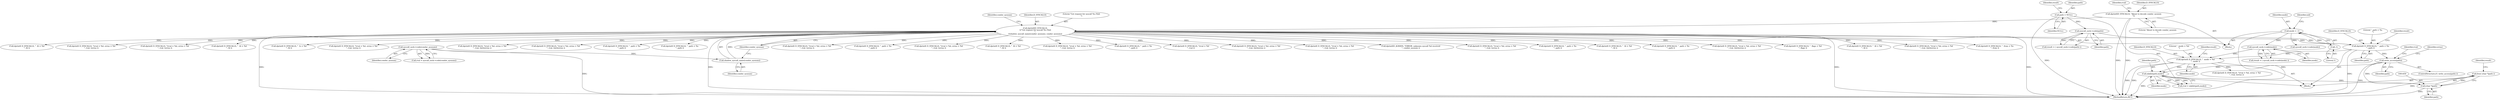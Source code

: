 digraph "0_htcondor_5e5571d1a431eb3c61977b6dd6ec90186ef79867_4@API" {
"1001448" [label="(Call,free( (char *)path ))"];
"1001449" [label="(Call,(char *)path)"];
"1001408" [label="(Call,mkdir(path,mode))"];
"1001400" [label="(Call,write_access(path))"];
"1001380" [label="(Call,dprintf( D_SYSCALLS, \"  path = %s\n\", path ))"];
"1000224" [label="(Call,dprintf(D_SYSCALLS,\n\t\t\"Got request for syscall %s (%d)\n\",\n\t\tshadow_syscall_name(condor_sysnum), condor_sysnum))"];
"1000158" [label="(Call,dprintf(D_SYSCALLS, \"About to decode condor_sysnum\n\"))"];
"1000227" [label="(Call,shadow_syscall_name(condor_sysnum))"];
"1000163" [label="(Call,syscall_sock->code(condor_sysnum))"];
"1001376" [label="(Call,syscall_sock->code(path))"];
"1001371" [label="(Call,path = NULL)"];
"1001390" [label="(Call,dprintf( D_SYSCALLS, \"  mode = %d\n\", mode ))"];
"1001386" [label="(Call,syscall_sock->code(mode))"];
"1000125" [label="(Call,mode = -1)"];
"1000127" [label="(Call,-1)"];
"1000637" [label="(Call,dprintf( D_SYSCALLS, \"\trval = %d, errno = %d\n\", rval, terrno ))"];
"1001470" [label="(Call,dprintf( D_SYSCALLS, \"  path = %s\n\", path ))"];
"1000227" [label="(Call,shadow_syscall_name(condor_sysnum))"];
"1001393" [label="(Identifier,mode)"];
"1001408" [label="(Call,mkdir(path,mode))"];
"1001339" [label="(Call,dprintf( D_SYSCALLS, \"\trval = %d, errno = %d\n\", rval, terrno ))"];
"1001375" [label="(Identifier,result)"];
"1000793" [label="(Call,dprintf( D_SYSCALLS, \"  fd = %d\n\", fd ))"];
"1000161" [label="(Call,rval = syscall_sock->code(condor_sysnum))"];
"1001406" [label="(Call,rval = mkdir(path,mode))"];
"1000374" [label="(Call,dprintf( D_SYSCALLS, \"\trval = %d, errno = %d\n\", rval, terrno ))"];
"1000131" [label="(Identifier,uid)"];
"1000107" [label="(Block,)"];
"1002295" [label="(Call,syscall_sock->code(mode))"];
"1002289" [label="(Call,dprintf( D_SYSCALLS, \"  path = %s\n\", path ))"];
"1001682" [label="(Call,dprintf( D_SYSCALLS, \"\trval = %d\n\", rval ))"];
"1001385" [label="(Identifier,result)"];
"1001623" [label="(Call,dprintf( D_SYSCALLS, \"\trval = %d, errno = %d\n\", rval, (int)terrno ))"];
"1001401" [label="(Identifier,path)"];
"1001384" [label="(Call,result = ( syscall_sock->code(mode) ))"];
"1000589" [label="(Call,dprintf( D_SYSCALLS, \"\trval = %d, errno = %d\n\", rval, terrno ))"];
"1002463" [label="(Call,dprintf(D_ALWAYS, \"ERROR: unknown syscall %d received\n\", condor_sysnum ))"];
"1000441" [label="(Call,dprintf( D_SYSCALLS, \"\trval = %d, errno = %d\n\", rval, terrno ))"];
"1001374" [label="(Call,result = ( syscall_sock->code(path) ))"];
"1001383" [label="(Identifier,path)"];
"1001141" [label="(Call,dprintf( D_SYSCALLS, \"  path = %s\n\", path ))"];
"1000225" [label="(Identifier,D_SYSCALLS)"];
"1001386" [label="(Call,syscall_sock->code(mode))"];
"1000162" [label="(Identifier,rval)"];
"1001377" [label="(Identifier,path)"];
"1001448" [label="(Call,free( (char *)path ))"];
"1001400" [label="(Call,write_access(path))"];
"1000160" [label="(Literal,\"About to decode condor_sysnum\n\")"];
"1001376" [label="(Call,syscall_sock->code(path))"];
"1001391" [label="(Identifier,D_SYSCALLS)"];
"1000164" [label="(Identifier,condor_sysnum)"];
"1001381" [label="(Identifier,D_SYSCALLS)"];
"1001399" [label="(ControlStructure,if ( write_access(path) ))"];
"1001382" [label="(Literal,\"  path = %s\n\")"];
"1001055" [label="(Call,dprintf( D_SYSCALLS, \"  fd = %d\n\", fd ))"];
"1002373" [label="(Call,dprintf( D_SYSCALLS, \"  path = %s\n\", path ))"];
"1001730" [label="(Call,dprintf( D_SYSCALLS, \"\trval = %d, errno = %d\n\", rval, (int)terrno ))"];
"1000677" [label="(Call,dprintf( D_SYSCALLS, \"  flags = %d\n\", flags ))"];
"1002472" [label="(MethodReturn,RET)"];
"1001449" [label="(Call,(char *)path)"];
"1000128" [label="(Literal,1)"];
"1001453" [label="(Identifier,result)"];
"1001380" [label="(Call,dprintf( D_SYSCALLS, \"  path = %s\n\", path ))"];
"1000853" [label="(Call,dprintf( D_SYSCALLS, \"  fd = %d\n\", fd ))"];
"1001885" [label="(Call,dprintf( D_SYSCALLS, \"\trval = %d, errno = %d\n\", rval, (int)terrno ))"];
"1000226" [label="(Literal,\"Got request for syscall %s (%d)\n\")"];
"1001225" [label="(Call,dprintf( D_SYSCALLS, \"  from = %s\n\", from ))"];
"1000159" [label="(Identifier,D_SYSCALLS)"];
"1000955" [label="(Call,dprintf( D_SYSCALLS, \"  fd = %d\n\", fd ))"];
"1001370" [label="(Block,)"];
"1001390" [label="(Call,dprintf( D_SYSCALLS, \"  mode = %d\n\", mode ))"];
"1000125" [label="(Call,mode = -1)"];
"1000530" [label="(Call,dprintf( D_SYSCALLS, \"\trval = %d, errno = %d\n\", rval, terrno ))"];
"1000127" [label="(Call,-1)"];
"1000319" [label="(Call,dprintf( D_SYSCALLS, \"\trval = %d, errno = %d\n\", rval, terrno ))"];
"1000231" [label="(Identifier,condor_sysnum)"];
"1002018" [label="(Call,dprintf( D_SYSCALLS, \"  fd = %d\n\", fd ))"];
"1001404" [label="(Identifier,errno)"];
"1000158" [label="(Call,dprintf(D_SYSCALLS, \"About to decode condor_sysnum\n\"))"];
"1000126" [label="(Identifier,mode)"];
"1001451" [label="(Identifier,path)"];
"1001542" [label="(Call,dprintf( D_SYSCALLS, \"  fs = %d\n\", fd ))"];
"1000228" [label="(Identifier,condor_sysnum)"];
"1000261" [label="(Call,dprintf( D_SYSCALLS, \"\trval = %d, errno = %d\n\", rval, terrno ))"];
"1001410" [label="(Identifier,mode)"];
"1000229" [label="(Identifier,condor_sysnum)"];
"1000163" [label="(Call,syscall_sock->code(condor_sysnum))"];
"1001814" [label="(Call,dprintf( D_SYSCALLS, \"\trval = %d, errno = %d\n\", rval, (int)terrno ))"];
"1001372" [label="(Identifier,path)"];
"1000224" [label="(Call,dprintf(D_SYSCALLS,\n\t\t\"Got request for syscall %s (%d)\n\",\n\t\tshadow_syscall_name(condor_sysnum), condor_sysnum))"];
"1001392" [label="(Literal,\"  mode = %d\n\")"];
"1001961" [label="(Call,dprintf( D_SYSCALLS, \"\trval = %d, errno = %d\n\", rval, (int)terrno ))"];
"1001425" [label="(Call,dprintf( D_SYSCALLS, \"\trval = %d, errno = %d\n\", rval, terrno ))"];
"1001395" [label="(Identifier,result)"];
"1002112" [label="(Call,dprintf( D_SYSCALLS, \"  path = %s\n\", path ))"];
"1001373" [label="(Identifier,NULL)"];
"1001387" [label="(Identifier,mode)"];
"1002215" [label="(Call,dprintf( D_SYSCALLS, \"  path = %s\n\", path ))"];
"1001371" [label="(Call,path = NULL)"];
"1001414" [label="(Identifier,rval)"];
"1001409" [label="(Identifier,path)"];
"1001448" -> "1001370"  [label="AST: "];
"1001448" -> "1001449"  [label="CFG: "];
"1001449" -> "1001448"  [label="AST: "];
"1001453" -> "1001448"  [label="CFG: "];
"1001448" -> "1002472"  [label="DDG: "];
"1001449" -> "1001448"  [label="DDG: "];
"1001449" -> "1001451"  [label="CFG: "];
"1001450" -> "1001449"  [label="AST: "];
"1001451" -> "1001449"  [label="AST: "];
"1001449" -> "1002472"  [label="DDG: "];
"1001408" -> "1001449"  [label="DDG: "];
"1001400" -> "1001449"  [label="DDG: "];
"1001408" -> "1001406"  [label="AST: "];
"1001408" -> "1001410"  [label="CFG: "];
"1001409" -> "1001408"  [label="AST: "];
"1001410" -> "1001408"  [label="AST: "];
"1001406" -> "1001408"  [label="CFG: "];
"1001408" -> "1002472"  [label="DDG: "];
"1001408" -> "1001406"  [label="DDG: "];
"1001408" -> "1001406"  [label="DDG: "];
"1001400" -> "1001408"  [label="DDG: "];
"1001390" -> "1001408"  [label="DDG: "];
"1001400" -> "1001399"  [label="AST: "];
"1001400" -> "1001401"  [label="CFG: "];
"1001401" -> "1001400"  [label="AST: "];
"1001404" -> "1001400"  [label="CFG: "];
"1001414" -> "1001400"  [label="CFG: "];
"1001400" -> "1002472"  [label="DDG: "];
"1001380" -> "1001400"  [label="DDG: "];
"1001380" -> "1001370"  [label="AST: "];
"1001380" -> "1001383"  [label="CFG: "];
"1001381" -> "1001380"  [label="AST: "];
"1001382" -> "1001380"  [label="AST: "];
"1001383" -> "1001380"  [label="AST: "];
"1001385" -> "1001380"  [label="CFG: "];
"1001380" -> "1002472"  [label="DDG: "];
"1000224" -> "1001380"  [label="DDG: "];
"1001376" -> "1001380"  [label="DDG: "];
"1001380" -> "1001390"  [label="DDG: "];
"1000224" -> "1000107"  [label="AST: "];
"1000224" -> "1000229"  [label="CFG: "];
"1000225" -> "1000224"  [label="AST: "];
"1000226" -> "1000224"  [label="AST: "];
"1000227" -> "1000224"  [label="AST: "];
"1000229" -> "1000224"  [label="AST: "];
"1000231" -> "1000224"  [label="CFG: "];
"1000224" -> "1002472"  [label="DDG: "];
"1000224" -> "1002472"  [label="DDG: "];
"1000224" -> "1002472"  [label="DDG: "];
"1000224" -> "1002472"  [label="DDG: "];
"1000158" -> "1000224"  [label="DDG: "];
"1000227" -> "1000224"  [label="DDG: "];
"1000224" -> "1000261"  [label="DDG: "];
"1000224" -> "1000319"  [label="DDG: "];
"1000224" -> "1000374"  [label="DDG: "];
"1000224" -> "1000441"  [label="DDG: "];
"1000224" -> "1000530"  [label="DDG: "];
"1000224" -> "1000589"  [label="DDG: "];
"1000224" -> "1000637"  [label="DDG: "];
"1000224" -> "1000677"  [label="DDG: "];
"1000224" -> "1000793"  [label="DDG: "];
"1000224" -> "1000853"  [label="DDG: "];
"1000224" -> "1000955"  [label="DDG: "];
"1000224" -> "1001055"  [label="DDG: "];
"1000224" -> "1001141"  [label="DDG: "];
"1000224" -> "1001225"  [label="DDG: "];
"1000224" -> "1001339"  [label="DDG: "];
"1000224" -> "1001470"  [label="DDG: "];
"1000224" -> "1001542"  [label="DDG: "];
"1000224" -> "1001623"  [label="DDG: "];
"1000224" -> "1001682"  [label="DDG: "];
"1000224" -> "1001730"  [label="DDG: "];
"1000224" -> "1001814"  [label="DDG: "];
"1000224" -> "1001885"  [label="DDG: "];
"1000224" -> "1001961"  [label="DDG: "];
"1000224" -> "1002018"  [label="DDG: "];
"1000224" -> "1002112"  [label="DDG: "];
"1000224" -> "1002215"  [label="DDG: "];
"1000224" -> "1002289"  [label="DDG: "];
"1000224" -> "1002373"  [label="DDG: "];
"1000224" -> "1002463"  [label="DDG: "];
"1000158" -> "1000107"  [label="AST: "];
"1000158" -> "1000160"  [label="CFG: "];
"1000159" -> "1000158"  [label="AST: "];
"1000160" -> "1000158"  [label="AST: "];
"1000162" -> "1000158"  [label="CFG: "];
"1000158" -> "1002472"  [label="DDG: "];
"1000158" -> "1002472"  [label="DDG: "];
"1000227" -> "1000228"  [label="CFG: "];
"1000228" -> "1000227"  [label="AST: "];
"1000229" -> "1000227"  [label="CFG: "];
"1000163" -> "1000227"  [label="DDG: "];
"1000163" -> "1000161"  [label="AST: "];
"1000163" -> "1000164"  [label="CFG: "];
"1000164" -> "1000163"  [label="AST: "];
"1000161" -> "1000163"  [label="CFG: "];
"1000163" -> "1002472"  [label="DDG: "];
"1000163" -> "1000161"  [label="DDG: "];
"1001376" -> "1001374"  [label="AST: "];
"1001376" -> "1001377"  [label="CFG: "];
"1001377" -> "1001376"  [label="AST: "];
"1001374" -> "1001376"  [label="CFG: "];
"1001376" -> "1001374"  [label="DDG: "];
"1001371" -> "1001376"  [label="DDG: "];
"1001371" -> "1001370"  [label="AST: "];
"1001371" -> "1001373"  [label="CFG: "];
"1001372" -> "1001371"  [label="AST: "];
"1001373" -> "1001371"  [label="AST: "];
"1001375" -> "1001371"  [label="CFG: "];
"1001371" -> "1002472"  [label="DDG: "];
"1001390" -> "1001370"  [label="AST: "];
"1001390" -> "1001393"  [label="CFG: "];
"1001391" -> "1001390"  [label="AST: "];
"1001392" -> "1001390"  [label="AST: "];
"1001393" -> "1001390"  [label="AST: "];
"1001395" -> "1001390"  [label="CFG: "];
"1001390" -> "1002472"  [label="DDG: "];
"1001390" -> "1002472"  [label="DDG: "];
"1001386" -> "1001390"  [label="DDG: "];
"1001390" -> "1001425"  [label="DDG: "];
"1001386" -> "1001384"  [label="AST: "];
"1001386" -> "1001387"  [label="CFG: "];
"1001387" -> "1001386"  [label="AST: "];
"1001384" -> "1001386"  [label="CFG: "];
"1001386" -> "1001384"  [label="DDG: "];
"1000125" -> "1001386"  [label="DDG: "];
"1000125" -> "1000107"  [label="AST: "];
"1000125" -> "1000127"  [label="CFG: "];
"1000126" -> "1000125"  [label="AST: "];
"1000127" -> "1000125"  [label="AST: "];
"1000131" -> "1000125"  [label="CFG: "];
"1000125" -> "1002472"  [label="DDG: "];
"1000127" -> "1000125"  [label="DDG: "];
"1000125" -> "1002295"  [label="DDG: "];
"1000127" -> "1000128"  [label="CFG: "];
"1000128" -> "1000127"  [label="AST: "];
}

